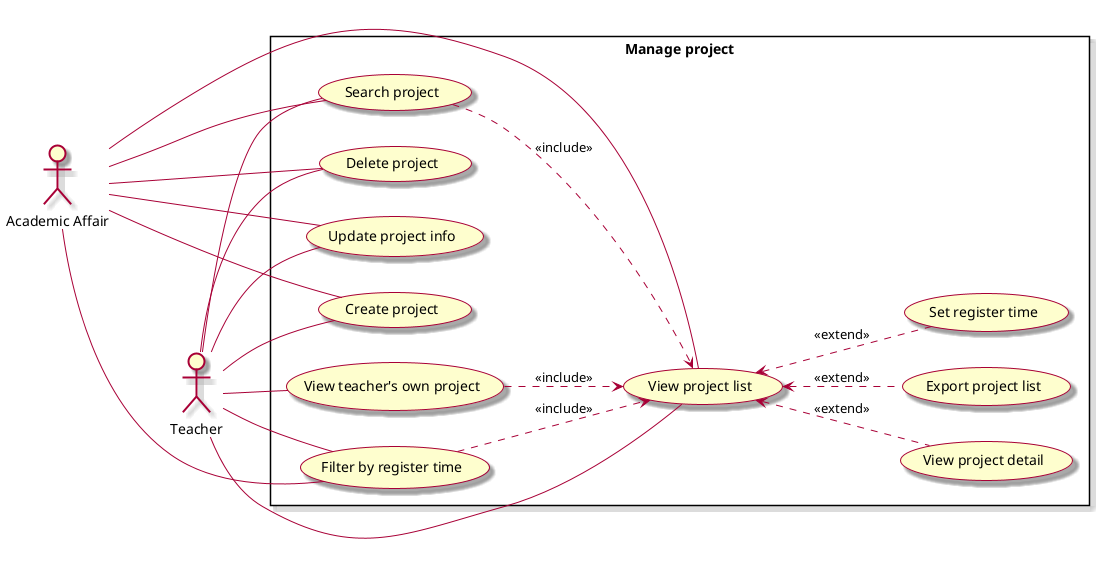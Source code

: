 @startuml ManageProject

skin rose
left to right direction

actor "Academic Affair" as aa
actor "Teacher" as t

rectangle "Manage project" {
    usecase "Create project" as createProject
    usecase "View project list" as ViewProjectList
    usecase "View project detail" as viewProjectDetail
    usecase "Update project info" as updateProject
    usecase "Delete project" as deleteProject
    usecase "Export project list" as exportProjectList
    usecase "Filter by register time" as filterByRegisterTime
    usecase "View teacher's own project" as filterByOwnProject
    usecase "Search project" as searchProject
    usecase "Set register time" as setRegisterTime
}

aa -- createProject
aa -- updateProject
aa --- deleteProject
aa ---- ViewProjectList
aa -- filterByRegisterTime
aa -- searchProject

t -- createProject
t -- updateProject
t -- deleteProject
t -- ViewProjectList
t -- filterByRegisterTime
t -- searchProject
t -- filterByOwnProject



searchProject ..> ViewProjectList: <<include>>
filterByRegisterTime ..> ViewProjectList: <<include>>
filterByOwnProject ..> ViewProjectList: <<include>>
ViewProjectList <.. viewProjectDetail: <<extend>>
ViewProjectList <.. exportProjectList: <<extend>>
ViewProjectList <.. setRegisterTime: <<extend>>


@enduml